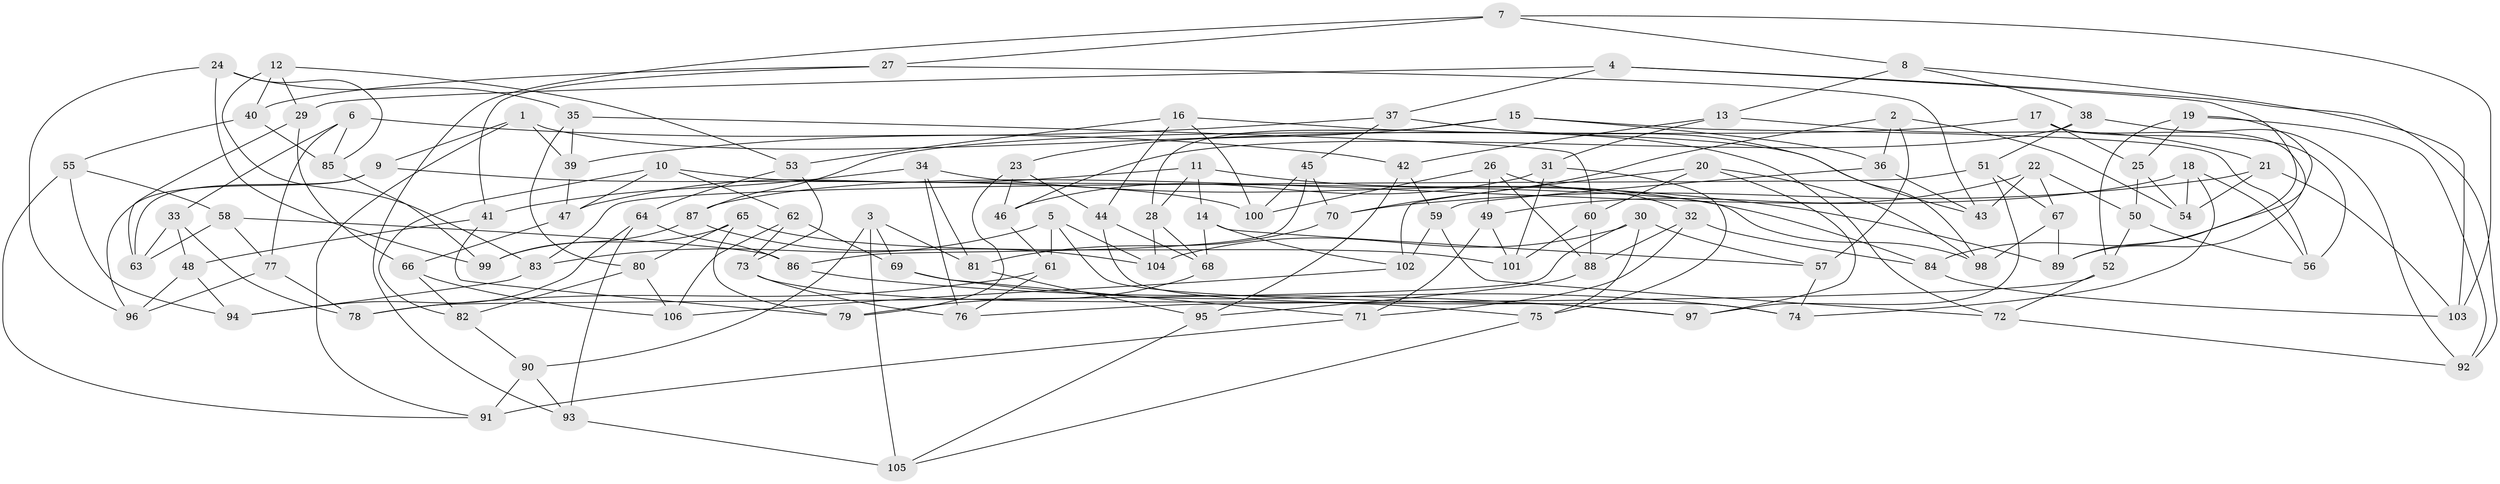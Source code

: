 // Generated by graph-tools (version 1.1) at 2025/03/03/09/25 03:03:05]
// undirected, 106 vertices, 212 edges
graph export_dot {
graph [start="1"]
  node [color=gray90,style=filled];
  1;
  2;
  3;
  4;
  5;
  6;
  7;
  8;
  9;
  10;
  11;
  12;
  13;
  14;
  15;
  16;
  17;
  18;
  19;
  20;
  21;
  22;
  23;
  24;
  25;
  26;
  27;
  28;
  29;
  30;
  31;
  32;
  33;
  34;
  35;
  36;
  37;
  38;
  39;
  40;
  41;
  42;
  43;
  44;
  45;
  46;
  47;
  48;
  49;
  50;
  51;
  52;
  53;
  54;
  55;
  56;
  57;
  58;
  59;
  60;
  61;
  62;
  63;
  64;
  65;
  66;
  67;
  68;
  69;
  70;
  71;
  72;
  73;
  74;
  75;
  76;
  77;
  78;
  79;
  80;
  81;
  82;
  83;
  84;
  85;
  86;
  87;
  88;
  89;
  90;
  91;
  92;
  93;
  94;
  95;
  96;
  97;
  98;
  99;
  100;
  101;
  102;
  103;
  104;
  105;
  106;
  1 -- 9;
  1 -- 39;
  1 -- 72;
  1 -- 91;
  2 -- 70;
  2 -- 54;
  2 -- 36;
  2 -- 57;
  3 -- 81;
  3 -- 69;
  3 -- 90;
  3 -- 105;
  4 -- 84;
  4 -- 37;
  4 -- 92;
  4 -- 29;
  5 -- 97;
  5 -- 83;
  5 -- 104;
  5 -- 61;
  6 -- 77;
  6 -- 33;
  6 -- 42;
  6 -- 85;
  7 -- 103;
  7 -- 27;
  7 -- 8;
  7 -- 93;
  8 -- 103;
  8 -- 38;
  8 -- 13;
  9 -- 63;
  9 -- 96;
  9 -- 100;
  10 -- 82;
  10 -- 62;
  10 -- 98;
  10 -- 47;
  11 -- 28;
  11 -- 47;
  11 -- 14;
  11 -- 84;
  12 -- 83;
  12 -- 29;
  12 -- 53;
  12 -- 40;
  13 -- 21;
  13 -- 31;
  13 -- 42;
  14 -- 57;
  14 -- 68;
  14 -- 102;
  15 -- 36;
  15 -- 23;
  15 -- 28;
  15 -- 56;
  16 -- 53;
  16 -- 44;
  16 -- 100;
  16 -- 43;
  17 -- 25;
  17 -- 89;
  17 -- 56;
  17 -- 87;
  18 -- 54;
  18 -- 56;
  18 -- 74;
  18 -- 87;
  19 -- 52;
  19 -- 89;
  19 -- 25;
  19 -- 92;
  20 -- 102;
  20 -- 97;
  20 -- 98;
  20 -- 60;
  21 -- 54;
  21 -- 103;
  21 -- 70;
  22 -- 43;
  22 -- 67;
  22 -- 49;
  22 -- 50;
  23 -- 44;
  23 -- 79;
  23 -- 46;
  24 -- 96;
  24 -- 35;
  24 -- 85;
  24 -- 99;
  25 -- 50;
  25 -- 54;
  26 -- 88;
  26 -- 100;
  26 -- 32;
  26 -- 49;
  27 -- 43;
  27 -- 40;
  27 -- 41;
  28 -- 68;
  28 -- 104;
  29 -- 66;
  29 -- 63;
  30 -- 104;
  30 -- 57;
  30 -- 75;
  30 -- 78;
  31 -- 101;
  31 -- 75;
  31 -- 46;
  32 -- 71;
  32 -- 84;
  32 -- 88;
  33 -- 78;
  33 -- 48;
  33 -- 63;
  34 -- 41;
  34 -- 89;
  34 -- 76;
  34 -- 81;
  35 -- 39;
  35 -- 80;
  35 -- 60;
  36 -- 59;
  36 -- 43;
  37 -- 98;
  37 -- 39;
  37 -- 45;
  38 -- 46;
  38 -- 92;
  38 -- 51;
  39 -- 47;
  40 -- 55;
  40 -- 85;
  41 -- 79;
  41 -- 48;
  42 -- 59;
  42 -- 95;
  44 -- 68;
  44 -- 74;
  45 -- 70;
  45 -- 100;
  45 -- 86;
  46 -- 61;
  47 -- 66;
  48 -- 96;
  48 -- 94;
  49 -- 71;
  49 -- 101;
  50 -- 56;
  50 -- 52;
  51 -- 83;
  51 -- 97;
  51 -- 67;
  52 -- 76;
  52 -- 72;
  53 -- 73;
  53 -- 64;
  55 -- 94;
  55 -- 58;
  55 -- 91;
  57 -- 74;
  58 -- 77;
  58 -- 63;
  58 -- 86;
  59 -- 102;
  59 -- 72;
  60 -- 101;
  60 -- 88;
  61 -- 76;
  61 -- 78;
  62 -- 106;
  62 -- 69;
  62 -- 73;
  64 -- 94;
  64 -- 93;
  64 -- 86;
  65 -- 79;
  65 -- 99;
  65 -- 80;
  65 -- 101;
  66 -- 106;
  66 -- 82;
  67 -- 89;
  67 -- 98;
  68 -- 79;
  69 -- 74;
  69 -- 71;
  70 -- 81;
  71 -- 91;
  72 -- 92;
  73 -- 75;
  73 -- 76;
  75 -- 105;
  77 -- 78;
  77 -- 96;
  80 -- 106;
  80 -- 82;
  81 -- 95;
  82 -- 90;
  83 -- 94;
  84 -- 103;
  85 -- 99;
  86 -- 97;
  87 -- 104;
  87 -- 99;
  88 -- 95;
  90 -- 91;
  90 -- 93;
  93 -- 105;
  95 -- 105;
  102 -- 106;
}
